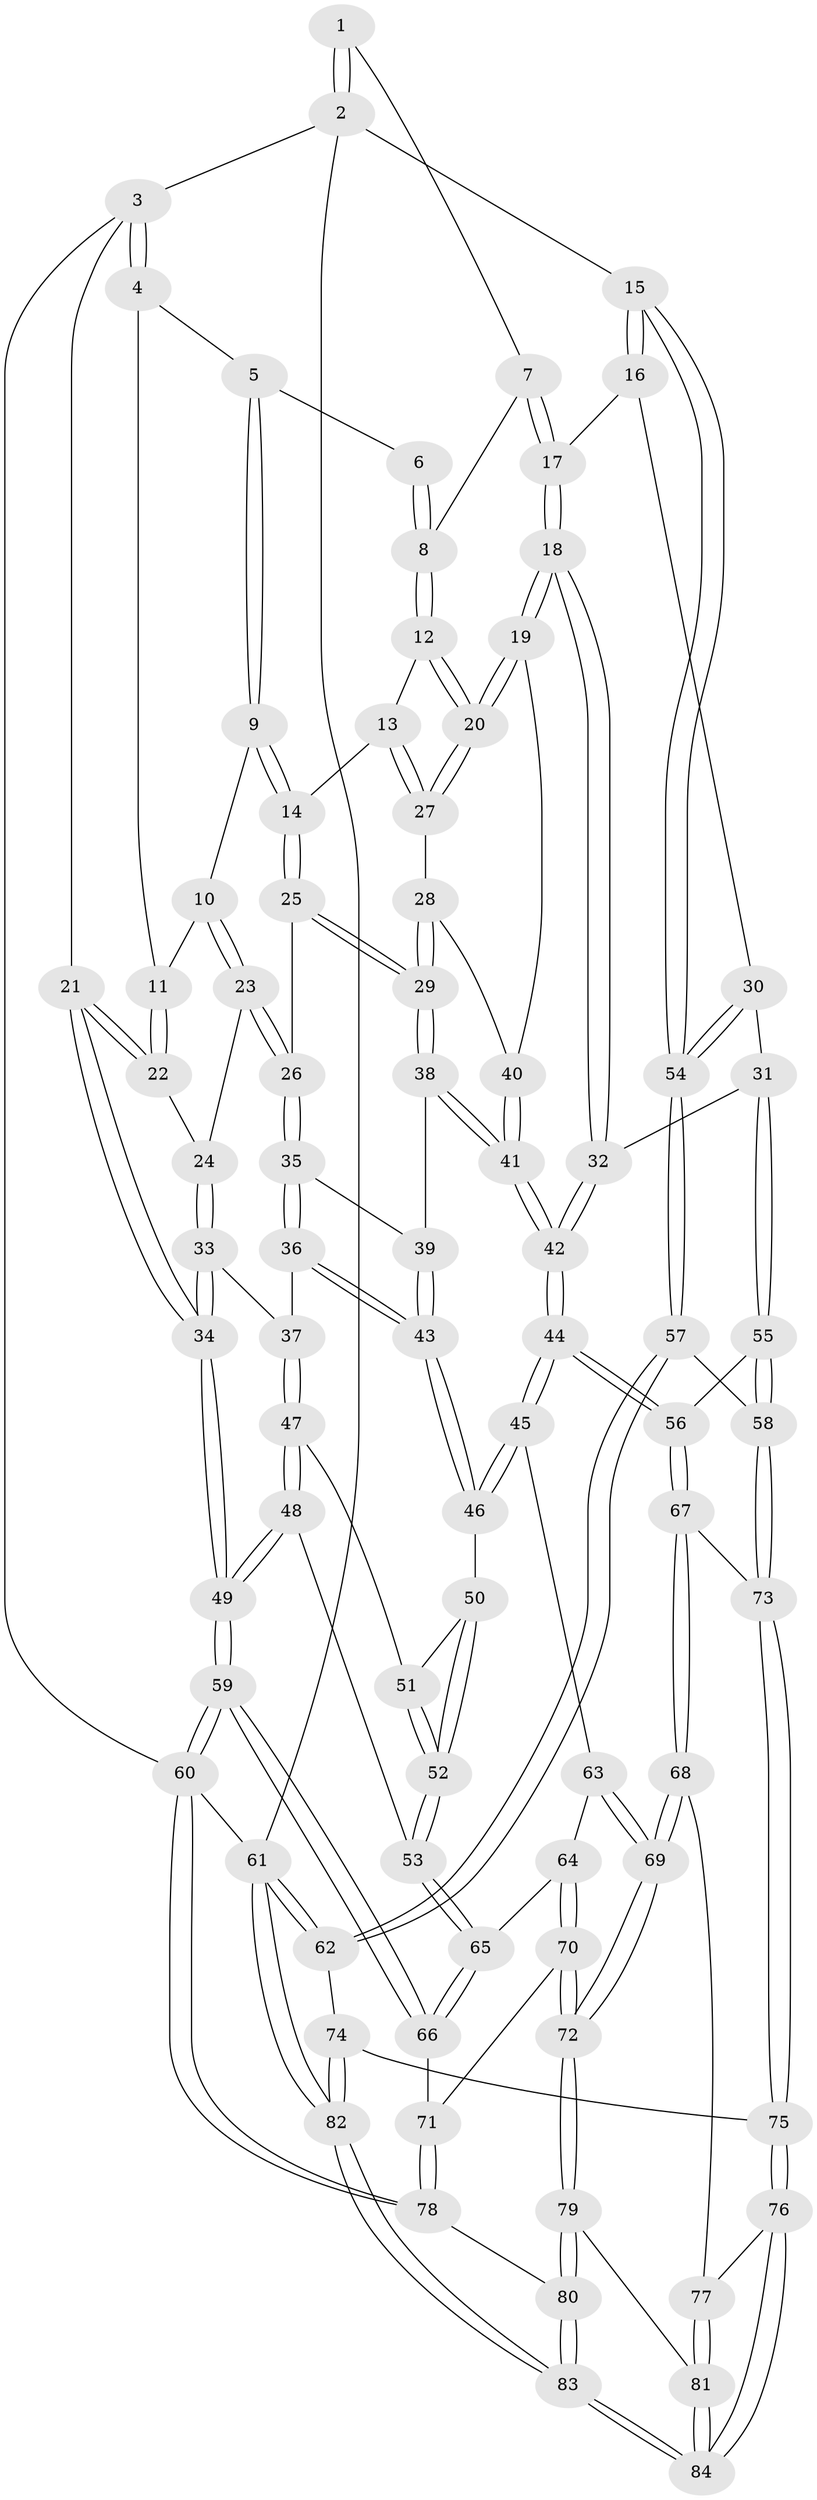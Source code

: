 // coarse degree distribution, {4: 0.5102040816326531, 6: 0.08163265306122448, 5: 0.2653061224489796, 3: 0.14285714285714285}
// Generated by graph-tools (version 1.1) at 2025/24/03/03/25 07:24:37]
// undirected, 84 vertices, 207 edges
graph export_dot {
graph [start="1"]
  node [color=gray90,style=filled];
  1 [pos="+0.7688515333792727+0"];
  2 [pos="+1+0"];
  3 [pos="+0+0"];
  4 [pos="+0.24456989146041944+0"];
  5 [pos="+0.31772747849328425+0"];
  6 [pos="+0.5696003953661897+0"];
  7 [pos="+0.7603879493314328+0.08413639241200115"];
  8 [pos="+0.600470276175109+0.04794171099752691"];
  9 [pos="+0.334759067964116+0.10269460556835738"];
  10 [pos="+0.307030236138078+0.12293976331090455"];
  11 [pos="+0.1543792277446506+0.1294898067702213"];
  12 [pos="+0.588351331409149+0.11789612517409515"];
  13 [pos="+0.48597309697294416+0.15166424986471944"];
  14 [pos="+0.36773478062495507+0.13431327170386548"];
  15 [pos="+1+0"];
  16 [pos="+0.886622119046896+0.12861087428232143"];
  17 [pos="+0.8494363021866986+0.14799838177510982"];
  18 [pos="+0.7205486216421502+0.30112430399438783"];
  19 [pos="+0.6998314358497977+0.28803941174564257"];
  20 [pos="+0.6538125800376433+0.2414807056576041"];
  21 [pos="+0+0.04857329687371428"];
  22 [pos="+0.09885338341813595+0.17467942496193864"];
  23 [pos="+0.2281750547481015+0.24922118000291787"];
  24 [pos="+0.10781794376311657+0.18625027473187564"];
  25 [pos="+0.37868630124987546+0.27579869551960373"];
  26 [pos="+0.2327469940693954+0.26366894694113135"];
  27 [pos="+0.46840151550407455+0.2811837374002495"];
  28 [pos="+0.4569431632879182+0.29273865816035965"];
  29 [pos="+0.41044469526228833+0.32386841487621865"];
  30 [pos="+0.9839639948787879+0.37995442885168507"];
  31 [pos="+0.7996963843594702+0.400603498249236"];
  32 [pos="+0.7372982390155435+0.35097734945738923"];
  33 [pos="+0.10619012597601722+0.36139825244428603"];
  34 [pos="+0+0.34228851004933947"];
  35 [pos="+0.2274403056493761+0.2917706203911825"];
  36 [pos="+0.16473768281213674+0.38535881635534897"];
  37 [pos="+0.15275966110213723+0.3898785811856203"];
  38 [pos="+0.40415611993129447+0.37353268090607056"];
  39 [pos="+0.3560426819453267+0.38644584342764793"];
  40 [pos="+0.5599842408476403+0.3398786390309905"];
  41 [pos="+0.4533338145277331+0.4316882590517671"];
  42 [pos="+0.5126617956470746+0.5589753318528894"];
  43 [pos="+0.28784956816068413+0.43298816293809217"];
  44 [pos="+0.512323931267817+0.561321232334813"];
  45 [pos="+0.3308994030272331+0.5722828690476388"];
  46 [pos="+0.2832071432809076+0.5394379216882776"];
  47 [pos="+0.14784065285260678+0.4126075305880676"];
  48 [pos="+0.08168064534262512+0.5125697591920794"];
  49 [pos="+0+0.5676608016998903"];
  50 [pos="+0.24798186699896355+0.5459589398141461"];
  51 [pos="+0.16010586675522837+0.4342299844002422"];
  52 [pos="+0.1857588101453393+0.5811624087646812"];
  53 [pos="+0.1704259285819726+0.5930677230251084"];
  54 [pos="+1+0.4053413357841037"];
  55 [pos="+0.8184672237376858+0.6221898269101143"];
  56 [pos="+0.5210758691911146+0.5830129065218088"];
  57 [pos="+1+0.5262439528873762"];
  58 [pos="+0.819172835682172+0.6232409598482277"];
  59 [pos="+0+0.7093789966365334"];
  60 [pos="+0+1"];
  61 [pos="+1+1"];
  62 [pos="+1+0.880055255613174"];
  63 [pos="+0.30478414453901975+0.6438139156160618"];
  64 [pos="+0.25161814335599914+0.6892015341898116"];
  65 [pos="+0.16108913134423047+0.6448650184518181"];
  66 [pos="+0.09008817283563676+0.7036066447949555"];
  67 [pos="+0.5132468649503873+0.72376422932165"];
  68 [pos="+0.5076972985961337+0.7412919485987525"];
  69 [pos="+0.4448107081310205+0.8000585007188207"];
  70 [pos="+0.264449242366617+0.7433170837049425"];
  71 [pos="+0.17679386764834035+0.8140462534113321"];
  72 [pos="+0.42831921196022577+0.8221914895602513"];
  73 [pos="+0.8246152545053748+0.718070343720291"];
  74 [pos="+0.9075805347827132+0.7864932748555469"];
  75 [pos="+0.8358364988374652+0.7518083778980735"];
  76 [pos="+0.774772245135012+0.8228737112232111"];
  77 [pos="+0.6388594260061347+0.8380456892006983"];
  78 [pos="+0.18380223675738008+1"];
  79 [pos="+0.40876469559608+0.8959601268236318"];
  80 [pos="+0.2812798542389095+1"];
  81 [pos="+0.628490977494331+0.9459222189339299"];
  82 [pos="+0.8111745914305629+1"];
  83 [pos="+0.7633620628024315+1"];
  84 [pos="+0.7541400677726462+1"];
  1 -- 2;
  1 -- 2;
  1 -- 7;
  2 -- 3;
  2 -- 15;
  2 -- 61;
  3 -- 4;
  3 -- 4;
  3 -- 21;
  3 -- 60;
  4 -- 5;
  4 -- 11;
  5 -- 6;
  5 -- 9;
  5 -- 9;
  6 -- 8;
  6 -- 8;
  7 -- 8;
  7 -- 17;
  7 -- 17;
  8 -- 12;
  8 -- 12;
  9 -- 10;
  9 -- 14;
  9 -- 14;
  10 -- 11;
  10 -- 23;
  10 -- 23;
  11 -- 22;
  11 -- 22;
  12 -- 13;
  12 -- 20;
  12 -- 20;
  13 -- 14;
  13 -- 27;
  13 -- 27;
  14 -- 25;
  14 -- 25;
  15 -- 16;
  15 -- 16;
  15 -- 54;
  15 -- 54;
  16 -- 17;
  16 -- 30;
  17 -- 18;
  17 -- 18;
  18 -- 19;
  18 -- 19;
  18 -- 32;
  18 -- 32;
  19 -- 20;
  19 -- 20;
  19 -- 40;
  20 -- 27;
  20 -- 27;
  21 -- 22;
  21 -- 22;
  21 -- 34;
  21 -- 34;
  22 -- 24;
  23 -- 24;
  23 -- 26;
  23 -- 26;
  24 -- 33;
  24 -- 33;
  25 -- 26;
  25 -- 29;
  25 -- 29;
  26 -- 35;
  26 -- 35;
  27 -- 28;
  28 -- 29;
  28 -- 29;
  28 -- 40;
  29 -- 38;
  29 -- 38;
  30 -- 31;
  30 -- 54;
  30 -- 54;
  31 -- 32;
  31 -- 55;
  31 -- 55;
  32 -- 42;
  32 -- 42;
  33 -- 34;
  33 -- 34;
  33 -- 37;
  34 -- 49;
  34 -- 49;
  35 -- 36;
  35 -- 36;
  35 -- 39;
  36 -- 37;
  36 -- 43;
  36 -- 43;
  37 -- 47;
  37 -- 47;
  38 -- 39;
  38 -- 41;
  38 -- 41;
  39 -- 43;
  39 -- 43;
  40 -- 41;
  40 -- 41;
  41 -- 42;
  41 -- 42;
  42 -- 44;
  42 -- 44;
  43 -- 46;
  43 -- 46;
  44 -- 45;
  44 -- 45;
  44 -- 56;
  44 -- 56;
  45 -- 46;
  45 -- 46;
  45 -- 63;
  46 -- 50;
  47 -- 48;
  47 -- 48;
  47 -- 51;
  48 -- 49;
  48 -- 49;
  48 -- 53;
  49 -- 59;
  49 -- 59;
  50 -- 51;
  50 -- 52;
  50 -- 52;
  51 -- 52;
  51 -- 52;
  52 -- 53;
  52 -- 53;
  53 -- 65;
  53 -- 65;
  54 -- 57;
  54 -- 57;
  55 -- 56;
  55 -- 58;
  55 -- 58;
  56 -- 67;
  56 -- 67;
  57 -- 58;
  57 -- 62;
  57 -- 62;
  58 -- 73;
  58 -- 73;
  59 -- 60;
  59 -- 60;
  59 -- 66;
  59 -- 66;
  60 -- 78;
  60 -- 78;
  60 -- 61;
  61 -- 62;
  61 -- 62;
  61 -- 82;
  61 -- 82;
  62 -- 74;
  63 -- 64;
  63 -- 69;
  63 -- 69;
  64 -- 65;
  64 -- 70;
  64 -- 70;
  65 -- 66;
  65 -- 66;
  66 -- 71;
  67 -- 68;
  67 -- 68;
  67 -- 73;
  68 -- 69;
  68 -- 69;
  68 -- 77;
  69 -- 72;
  69 -- 72;
  70 -- 71;
  70 -- 72;
  70 -- 72;
  71 -- 78;
  71 -- 78;
  72 -- 79;
  72 -- 79;
  73 -- 75;
  73 -- 75;
  74 -- 75;
  74 -- 82;
  74 -- 82;
  75 -- 76;
  75 -- 76;
  76 -- 77;
  76 -- 84;
  76 -- 84;
  77 -- 81;
  77 -- 81;
  78 -- 80;
  79 -- 80;
  79 -- 80;
  79 -- 81;
  80 -- 83;
  80 -- 83;
  81 -- 84;
  81 -- 84;
  82 -- 83;
  82 -- 83;
  83 -- 84;
  83 -- 84;
}
